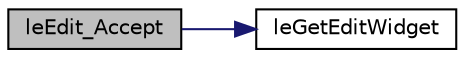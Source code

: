 digraph "leEdit_Accept"
{
 // LATEX_PDF_SIZE
  edge [fontname="Helvetica",fontsize="10",labelfontname="Helvetica",labelfontsize="10"];
  node [fontname="Helvetica",fontsize="10",shape=record];
  rankdir="LR";
  Node1 [label="leEdit_Accept",height=0.2,width=0.4,color="black", fillcolor="grey75", style="filled", fontcolor="black",tooltip="Send accept command."];
  Node1 -> Node2 [color="midnightblue",fontsize="10",style="solid",fontname="Helvetica"];
  Node2 [label="leGetEditWidget",height=0.2,width=0.4,color="black", fillcolor="white", style="filled",URL="$legato__state_8h.html#a0134fcdacb2fa46e99f7a67d5d887f02",tooltip="Get edit widget."];
}
